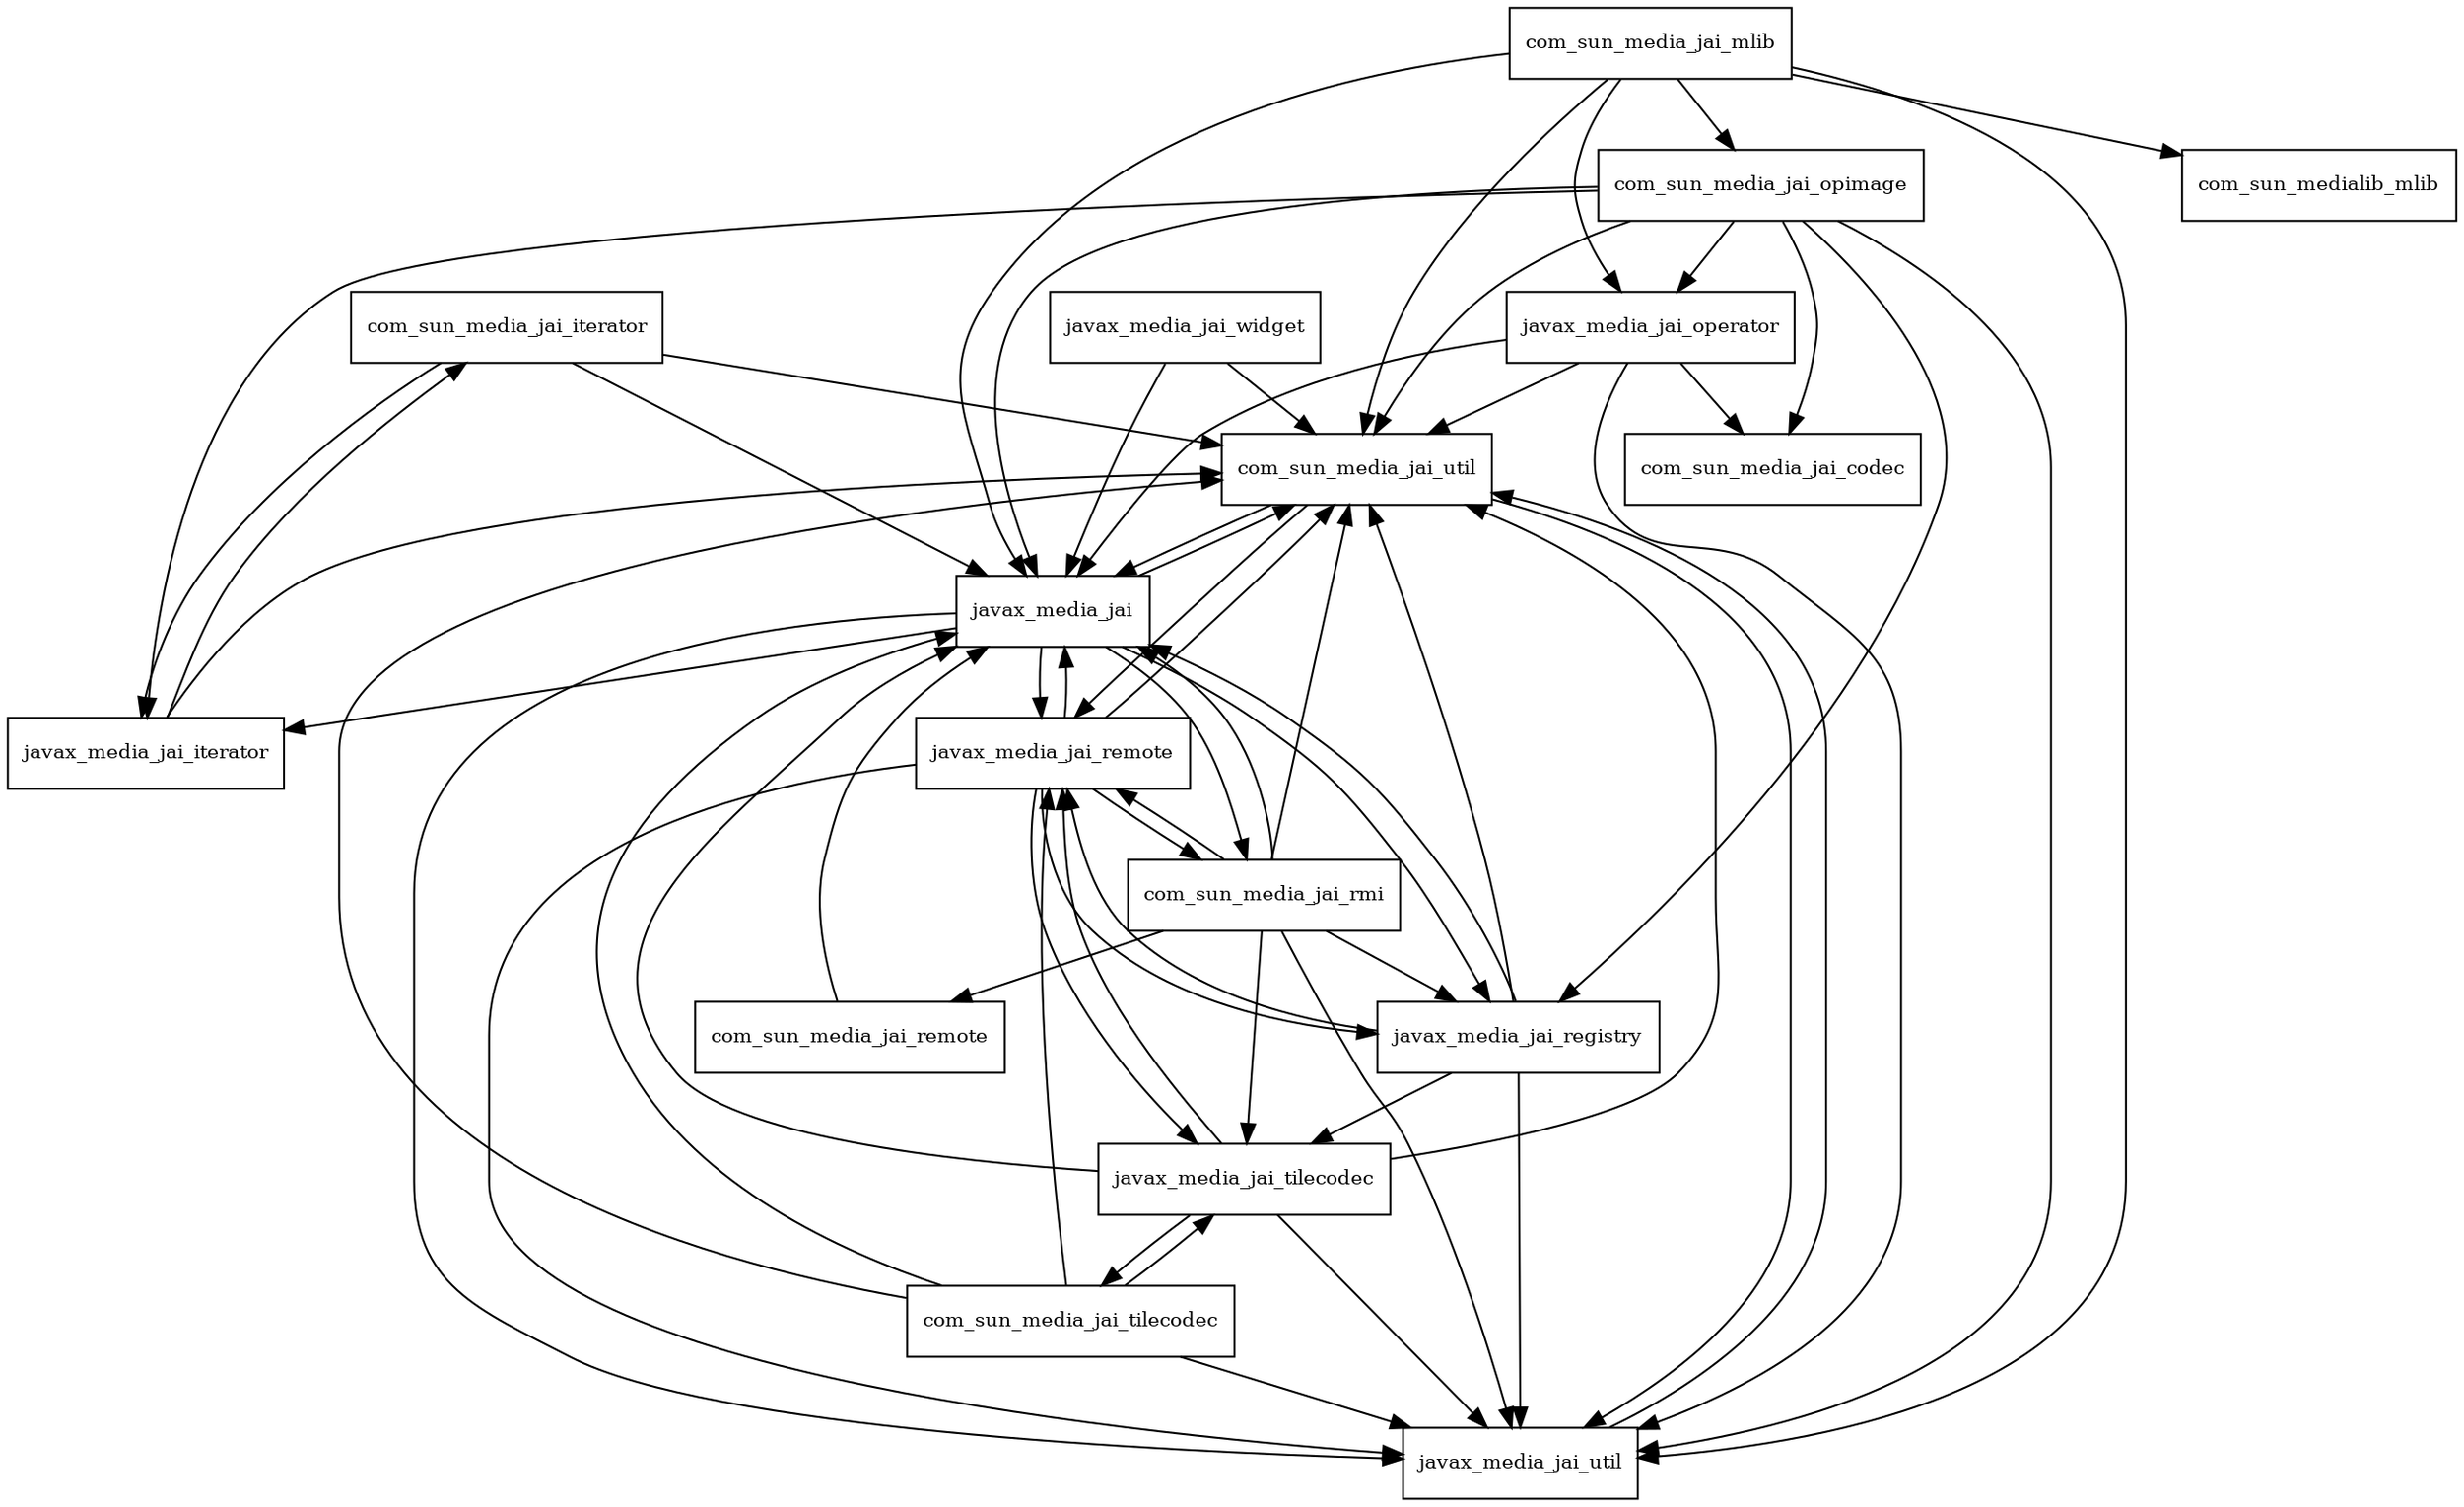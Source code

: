 digraph jai_core_1_1_3_package_dependencies {
  node [shape = box, fontsize=10.0];
  com_sun_media_jai_iterator -> com_sun_media_jai_util;
  com_sun_media_jai_iterator -> javax_media_jai;
  com_sun_media_jai_iterator -> javax_media_jai_iterator;
  com_sun_media_jai_mlib -> com_sun_media_jai_opimage;
  com_sun_media_jai_mlib -> com_sun_media_jai_util;
  com_sun_media_jai_mlib -> com_sun_medialib_mlib;
  com_sun_media_jai_mlib -> javax_media_jai;
  com_sun_media_jai_mlib -> javax_media_jai_operator;
  com_sun_media_jai_mlib -> javax_media_jai_util;
  com_sun_media_jai_opimage -> com_sun_media_jai_codec;
  com_sun_media_jai_opimage -> com_sun_media_jai_util;
  com_sun_media_jai_opimage -> javax_media_jai;
  com_sun_media_jai_opimage -> javax_media_jai_iterator;
  com_sun_media_jai_opimage -> javax_media_jai_operator;
  com_sun_media_jai_opimage -> javax_media_jai_registry;
  com_sun_media_jai_opimage -> javax_media_jai_util;
  com_sun_media_jai_remote -> javax_media_jai;
  com_sun_media_jai_rmi -> com_sun_media_jai_remote;
  com_sun_media_jai_rmi -> com_sun_media_jai_util;
  com_sun_media_jai_rmi -> javax_media_jai;
  com_sun_media_jai_rmi -> javax_media_jai_registry;
  com_sun_media_jai_rmi -> javax_media_jai_remote;
  com_sun_media_jai_rmi -> javax_media_jai_tilecodec;
  com_sun_media_jai_rmi -> javax_media_jai_util;
  com_sun_media_jai_tilecodec -> com_sun_media_jai_util;
  com_sun_media_jai_tilecodec -> javax_media_jai;
  com_sun_media_jai_tilecodec -> javax_media_jai_remote;
  com_sun_media_jai_tilecodec -> javax_media_jai_tilecodec;
  com_sun_media_jai_tilecodec -> javax_media_jai_util;
  com_sun_media_jai_util -> javax_media_jai;
  com_sun_media_jai_util -> javax_media_jai_remote;
  com_sun_media_jai_util -> javax_media_jai_util;
  javax_media_jai -> com_sun_media_jai_rmi;
  javax_media_jai -> com_sun_media_jai_util;
  javax_media_jai -> javax_media_jai_iterator;
  javax_media_jai -> javax_media_jai_registry;
  javax_media_jai -> javax_media_jai_remote;
  javax_media_jai -> javax_media_jai_util;
  javax_media_jai_iterator -> com_sun_media_jai_iterator;
  javax_media_jai_iterator -> com_sun_media_jai_util;
  javax_media_jai_operator -> com_sun_media_jai_codec;
  javax_media_jai_operator -> com_sun_media_jai_util;
  javax_media_jai_operator -> javax_media_jai;
  javax_media_jai_operator -> javax_media_jai_util;
  javax_media_jai_registry -> com_sun_media_jai_util;
  javax_media_jai_registry -> javax_media_jai;
  javax_media_jai_registry -> javax_media_jai_remote;
  javax_media_jai_registry -> javax_media_jai_tilecodec;
  javax_media_jai_registry -> javax_media_jai_util;
  javax_media_jai_remote -> com_sun_media_jai_rmi;
  javax_media_jai_remote -> com_sun_media_jai_util;
  javax_media_jai_remote -> javax_media_jai;
  javax_media_jai_remote -> javax_media_jai_registry;
  javax_media_jai_remote -> javax_media_jai_tilecodec;
  javax_media_jai_remote -> javax_media_jai_util;
  javax_media_jai_tilecodec -> com_sun_media_jai_tilecodec;
  javax_media_jai_tilecodec -> com_sun_media_jai_util;
  javax_media_jai_tilecodec -> javax_media_jai;
  javax_media_jai_tilecodec -> javax_media_jai_remote;
  javax_media_jai_tilecodec -> javax_media_jai_util;
  javax_media_jai_util -> com_sun_media_jai_util;
  javax_media_jai_widget -> com_sun_media_jai_util;
  javax_media_jai_widget -> javax_media_jai;
}
